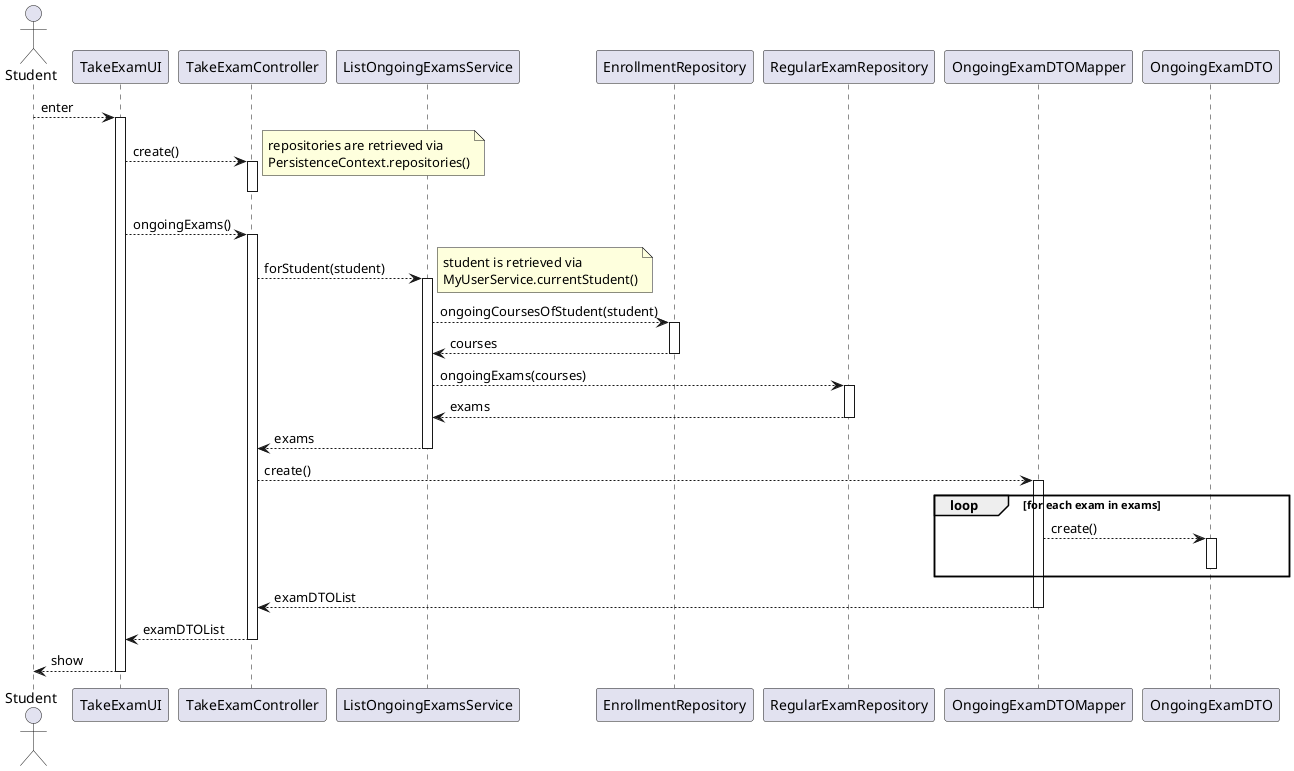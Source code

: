 @startuml
actor Student as student
participant TakeExamUI as ui
participant TakeExamController as ctrl

participant ListOngoingExamsService as svc
participant EnrollmentRepository as enrollment_repo
participant RegularExamRepository as exam_repo

participant OngoingExamDTOMapper as mapper
participant OngoingExamDTO as dto


student --> ui : enter
activate ui
    ui --> ctrl : create()
    activate ctrl
        note right : repositories are retrieved via\nPersistenceContext.repositories()
    deactivate ctrl

    ui --> ctrl : ongoingExams()
    activate ctrl
        ctrl --> svc : forStudent(student)
        note right : student is retrieved via\nMyUserService.currentStudent()
        activate svc
            svc --> enrollment_repo : ongoingCoursesOfStudent(student)
            activate enrollment_repo
                enrollment_repo --> svc : courses
            deactivate enrollment_repo

            svc --> exam_repo : ongoingExams(courses)
            activate exam_repo
                exam_repo --> svc : exams
            deactivate exam_repo

            svc --> ctrl : exams
        deactivate svc

        ctrl --> mapper : create()
        activate mapper
            loop for each exam in exams
                mapper --> dto : create()
                activate dto
                deactivate dto
            end loop
            mapper --> ctrl : examDTOList
        deactivate mapper

        ctrl --> ui : examDTOList
    deactivate ctrl
    ui --> student : show
deactivate ui
@enduml